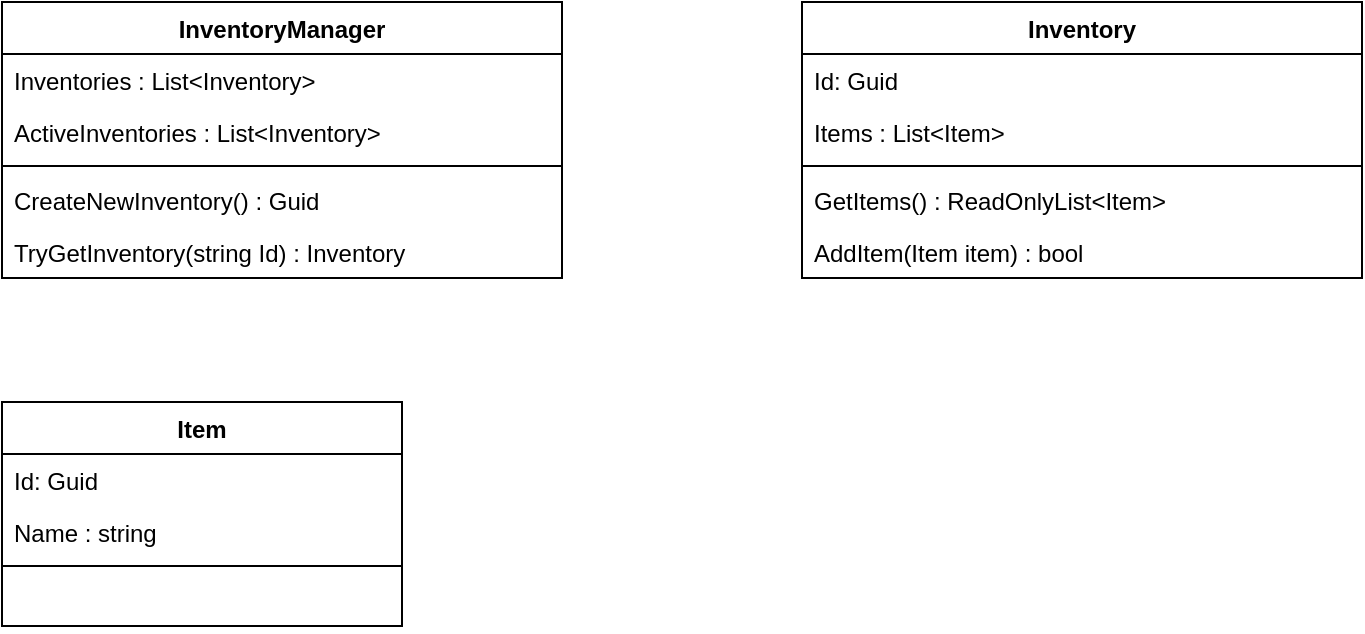<mxfile version="21.0.6" type="device"><diagram id="C5RBs43oDa-KdzZeNtuy" name="Page-1"><mxGraphModel dx="1276" dy="698" grid="1" gridSize="10" guides="1" tooltips="1" connect="1" arrows="1" fold="1" page="1" pageScale="1" pageWidth="827" pageHeight="1169" math="0" shadow="0"><root><mxCell id="WIyWlLk6GJQsqaUBKTNV-0"/><mxCell id="WIyWlLk6GJQsqaUBKTNV-1" parent="WIyWlLk6GJQsqaUBKTNV-0"/><mxCell id="rsBzW47wQ5J89ELkt2Dv-7" value="InventoryManager" style="swimlane;fontStyle=1;align=center;verticalAlign=top;childLayout=stackLayout;horizontal=1;startSize=26;horizontalStack=0;resizeParent=1;resizeParentMax=0;resizeLast=0;collapsible=1;marginBottom=0;whiteSpace=wrap;html=1;" vertex="1" parent="WIyWlLk6GJQsqaUBKTNV-1"><mxGeometry x="40" y="40" width="280" height="138" as="geometry"/></mxCell><mxCell id="rsBzW47wQ5J89ELkt2Dv-8" value="Inventories : List&amp;lt;Inventory&amp;gt;" style="text;strokeColor=none;fillColor=none;align=left;verticalAlign=top;spacingLeft=4;spacingRight=4;overflow=hidden;rotatable=0;points=[[0,0.5],[1,0.5]];portConstraint=eastwest;whiteSpace=wrap;html=1;" vertex="1" parent="rsBzW47wQ5J89ELkt2Dv-7"><mxGeometry y="26" width="280" height="26" as="geometry"/></mxCell><mxCell id="rsBzW47wQ5J89ELkt2Dv-11" value="ActiveInventories : List&amp;lt;Inventory&amp;gt;" style="text;strokeColor=none;fillColor=none;align=left;verticalAlign=top;spacingLeft=4;spacingRight=4;overflow=hidden;rotatable=0;points=[[0,0.5],[1,0.5]];portConstraint=eastwest;whiteSpace=wrap;html=1;" vertex="1" parent="rsBzW47wQ5J89ELkt2Dv-7"><mxGeometry y="52" width="280" height="26" as="geometry"/></mxCell><mxCell id="rsBzW47wQ5J89ELkt2Dv-9" value="" style="line;strokeWidth=1;fillColor=none;align=left;verticalAlign=middle;spacingTop=-1;spacingLeft=3;spacingRight=3;rotatable=0;labelPosition=right;points=[];portConstraint=eastwest;strokeColor=inherit;" vertex="1" parent="rsBzW47wQ5J89ELkt2Dv-7"><mxGeometry y="78" width="280" height="8" as="geometry"/></mxCell><mxCell id="rsBzW47wQ5J89ELkt2Dv-25" value="CreateNewInventory() : Guid" style="text;strokeColor=none;fillColor=none;align=left;verticalAlign=top;spacingLeft=4;spacingRight=4;overflow=hidden;rotatable=0;points=[[0,0.5],[1,0.5]];portConstraint=eastwest;whiteSpace=wrap;html=1;" vertex="1" parent="rsBzW47wQ5J89ELkt2Dv-7"><mxGeometry y="86" width="280" height="26" as="geometry"/></mxCell><mxCell id="rsBzW47wQ5J89ELkt2Dv-10" value="TryGetInventory(string Id) : Inventory" style="text;strokeColor=none;fillColor=none;align=left;verticalAlign=top;spacingLeft=4;spacingRight=4;overflow=hidden;rotatable=0;points=[[0,0.5],[1,0.5]];portConstraint=eastwest;whiteSpace=wrap;html=1;" vertex="1" parent="rsBzW47wQ5J89ELkt2Dv-7"><mxGeometry y="112" width="280" height="26" as="geometry"/></mxCell><mxCell id="rsBzW47wQ5J89ELkt2Dv-12" value="Inventory" style="swimlane;fontStyle=1;align=center;verticalAlign=top;childLayout=stackLayout;horizontal=1;startSize=26;horizontalStack=0;resizeParent=1;resizeParentMax=0;resizeLast=0;collapsible=1;marginBottom=0;whiteSpace=wrap;html=1;" vertex="1" parent="WIyWlLk6GJQsqaUBKTNV-1"><mxGeometry x="440" y="40" width="280" height="138" as="geometry"/></mxCell><mxCell id="rsBzW47wQ5J89ELkt2Dv-13" value="Id: Guid" style="text;strokeColor=none;fillColor=none;align=left;verticalAlign=top;spacingLeft=4;spacingRight=4;overflow=hidden;rotatable=0;points=[[0,0.5],[1,0.5]];portConstraint=eastwest;whiteSpace=wrap;html=1;" vertex="1" parent="rsBzW47wQ5J89ELkt2Dv-12"><mxGeometry y="26" width="280" height="26" as="geometry"/></mxCell><mxCell id="rsBzW47wQ5J89ELkt2Dv-16" value="Items : List&amp;lt;Item&amp;gt;" style="text;strokeColor=none;fillColor=none;align=left;verticalAlign=top;spacingLeft=4;spacingRight=4;overflow=hidden;rotatable=0;points=[[0,0.5],[1,0.5]];portConstraint=eastwest;whiteSpace=wrap;html=1;" vertex="1" parent="rsBzW47wQ5J89ELkt2Dv-12"><mxGeometry y="52" width="280" height="26" as="geometry"/></mxCell><mxCell id="rsBzW47wQ5J89ELkt2Dv-14" value="" style="line;strokeWidth=1;fillColor=none;align=left;verticalAlign=middle;spacingTop=-1;spacingLeft=3;spacingRight=3;rotatable=0;labelPosition=right;points=[];portConstraint=eastwest;strokeColor=inherit;" vertex="1" parent="rsBzW47wQ5J89ELkt2Dv-12"><mxGeometry y="78" width="280" height="8" as="geometry"/></mxCell><mxCell id="rsBzW47wQ5J89ELkt2Dv-15" value="GetItems() : ReadOnlyList&amp;lt;Item&amp;gt;" style="text;strokeColor=none;fillColor=none;align=left;verticalAlign=top;spacingLeft=4;spacingRight=4;overflow=hidden;rotatable=0;points=[[0,0.5],[1,0.5]];portConstraint=eastwest;whiteSpace=wrap;html=1;" vertex="1" parent="rsBzW47wQ5J89ELkt2Dv-12"><mxGeometry y="86" width="280" height="26" as="geometry"/></mxCell><mxCell id="rsBzW47wQ5J89ELkt2Dv-17" value="AddItem(Item item) : bool" style="text;strokeColor=none;fillColor=none;align=left;verticalAlign=top;spacingLeft=4;spacingRight=4;overflow=hidden;rotatable=0;points=[[0,0.5],[1,0.5]];portConstraint=eastwest;whiteSpace=wrap;html=1;" vertex="1" parent="rsBzW47wQ5J89ELkt2Dv-12"><mxGeometry y="112" width="280" height="26" as="geometry"/></mxCell><mxCell id="rsBzW47wQ5J89ELkt2Dv-18" value="Item" style="swimlane;fontStyle=1;align=center;verticalAlign=top;childLayout=stackLayout;horizontal=1;startSize=26;horizontalStack=0;resizeParent=1;resizeParentMax=0;resizeLast=0;collapsible=1;marginBottom=0;whiteSpace=wrap;html=1;" vertex="1" parent="WIyWlLk6GJQsqaUBKTNV-1"><mxGeometry x="40" y="240" width="200" height="112" as="geometry"/></mxCell><mxCell id="rsBzW47wQ5J89ELkt2Dv-19" value="Id: Guid" style="text;strokeColor=none;fillColor=none;align=left;verticalAlign=top;spacingLeft=4;spacingRight=4;overflow=hidden;rotatable=0;points=[[0,0.5],[1,0.5]];portConstraint=eastwest;whiteSpace=wrap;html=1;" vertex="1" parent="rsBzW47wQ5J89ELkt2Dv-18"><mxGeometry y="26" width="200" height="26" as="geometry"/></mxCell><mxCell id="rsBzW47wQ5J89ELkt2Dv-22" value="Name : string" style="text;strokeColor=none;fillColor=none;align=left;verticalAlign=top;spacingLeft=4;spacingRight=4;overflow=hidden;rotatable=0;points=[[0,0.5],[1,0.5]];portConstraint=eastwest;whiteSpace=wrap;html=1;" vertex="1" parent="rsBzW47wQ5J89ELkt2Dv-18"><mxGeometry y="52" width="200" height="26" as="geometry"/></mxCell><mxCell id="rsBzW47wQ5J89ELkt2Dv-20" value="" style="line;strokeWidth=1;fillColor=none;align=left;verticalAlign=middle;spacingTop=-1;spacingLeft=3;spacingRight=3;rotatable=0;labelPosition=right;points=[];portConstraint=eastwest;strokeColor=inherit;" vertex="1" parent="rsBzW47wQ5J89ELkt2Dv-18"><mxGeometry y="78" width="200" height="8" as="geometry"/></mxCell><mxCell id="rsBzW47wQ5J89ELkt2Dv-21" value="&amp;nbsp;" style="text;strokeColor=none;fillColor=none;align=left;verticalAlign=top;spacingLeft=4;spacingRight=4;overflow=hidden;rotatable=0;points=[[0,0.5],[1,0.5]];portConstraint=eastwest;whiteSpace=wrap;html=1;" vertex="1" parent="rsBzW47wQ5J89ELkt2Dv-18"><mxGeometry y="86" width="200" height="26" as="geometry"/></mxCell></root></mxGraphModel></diagram></mxfile>